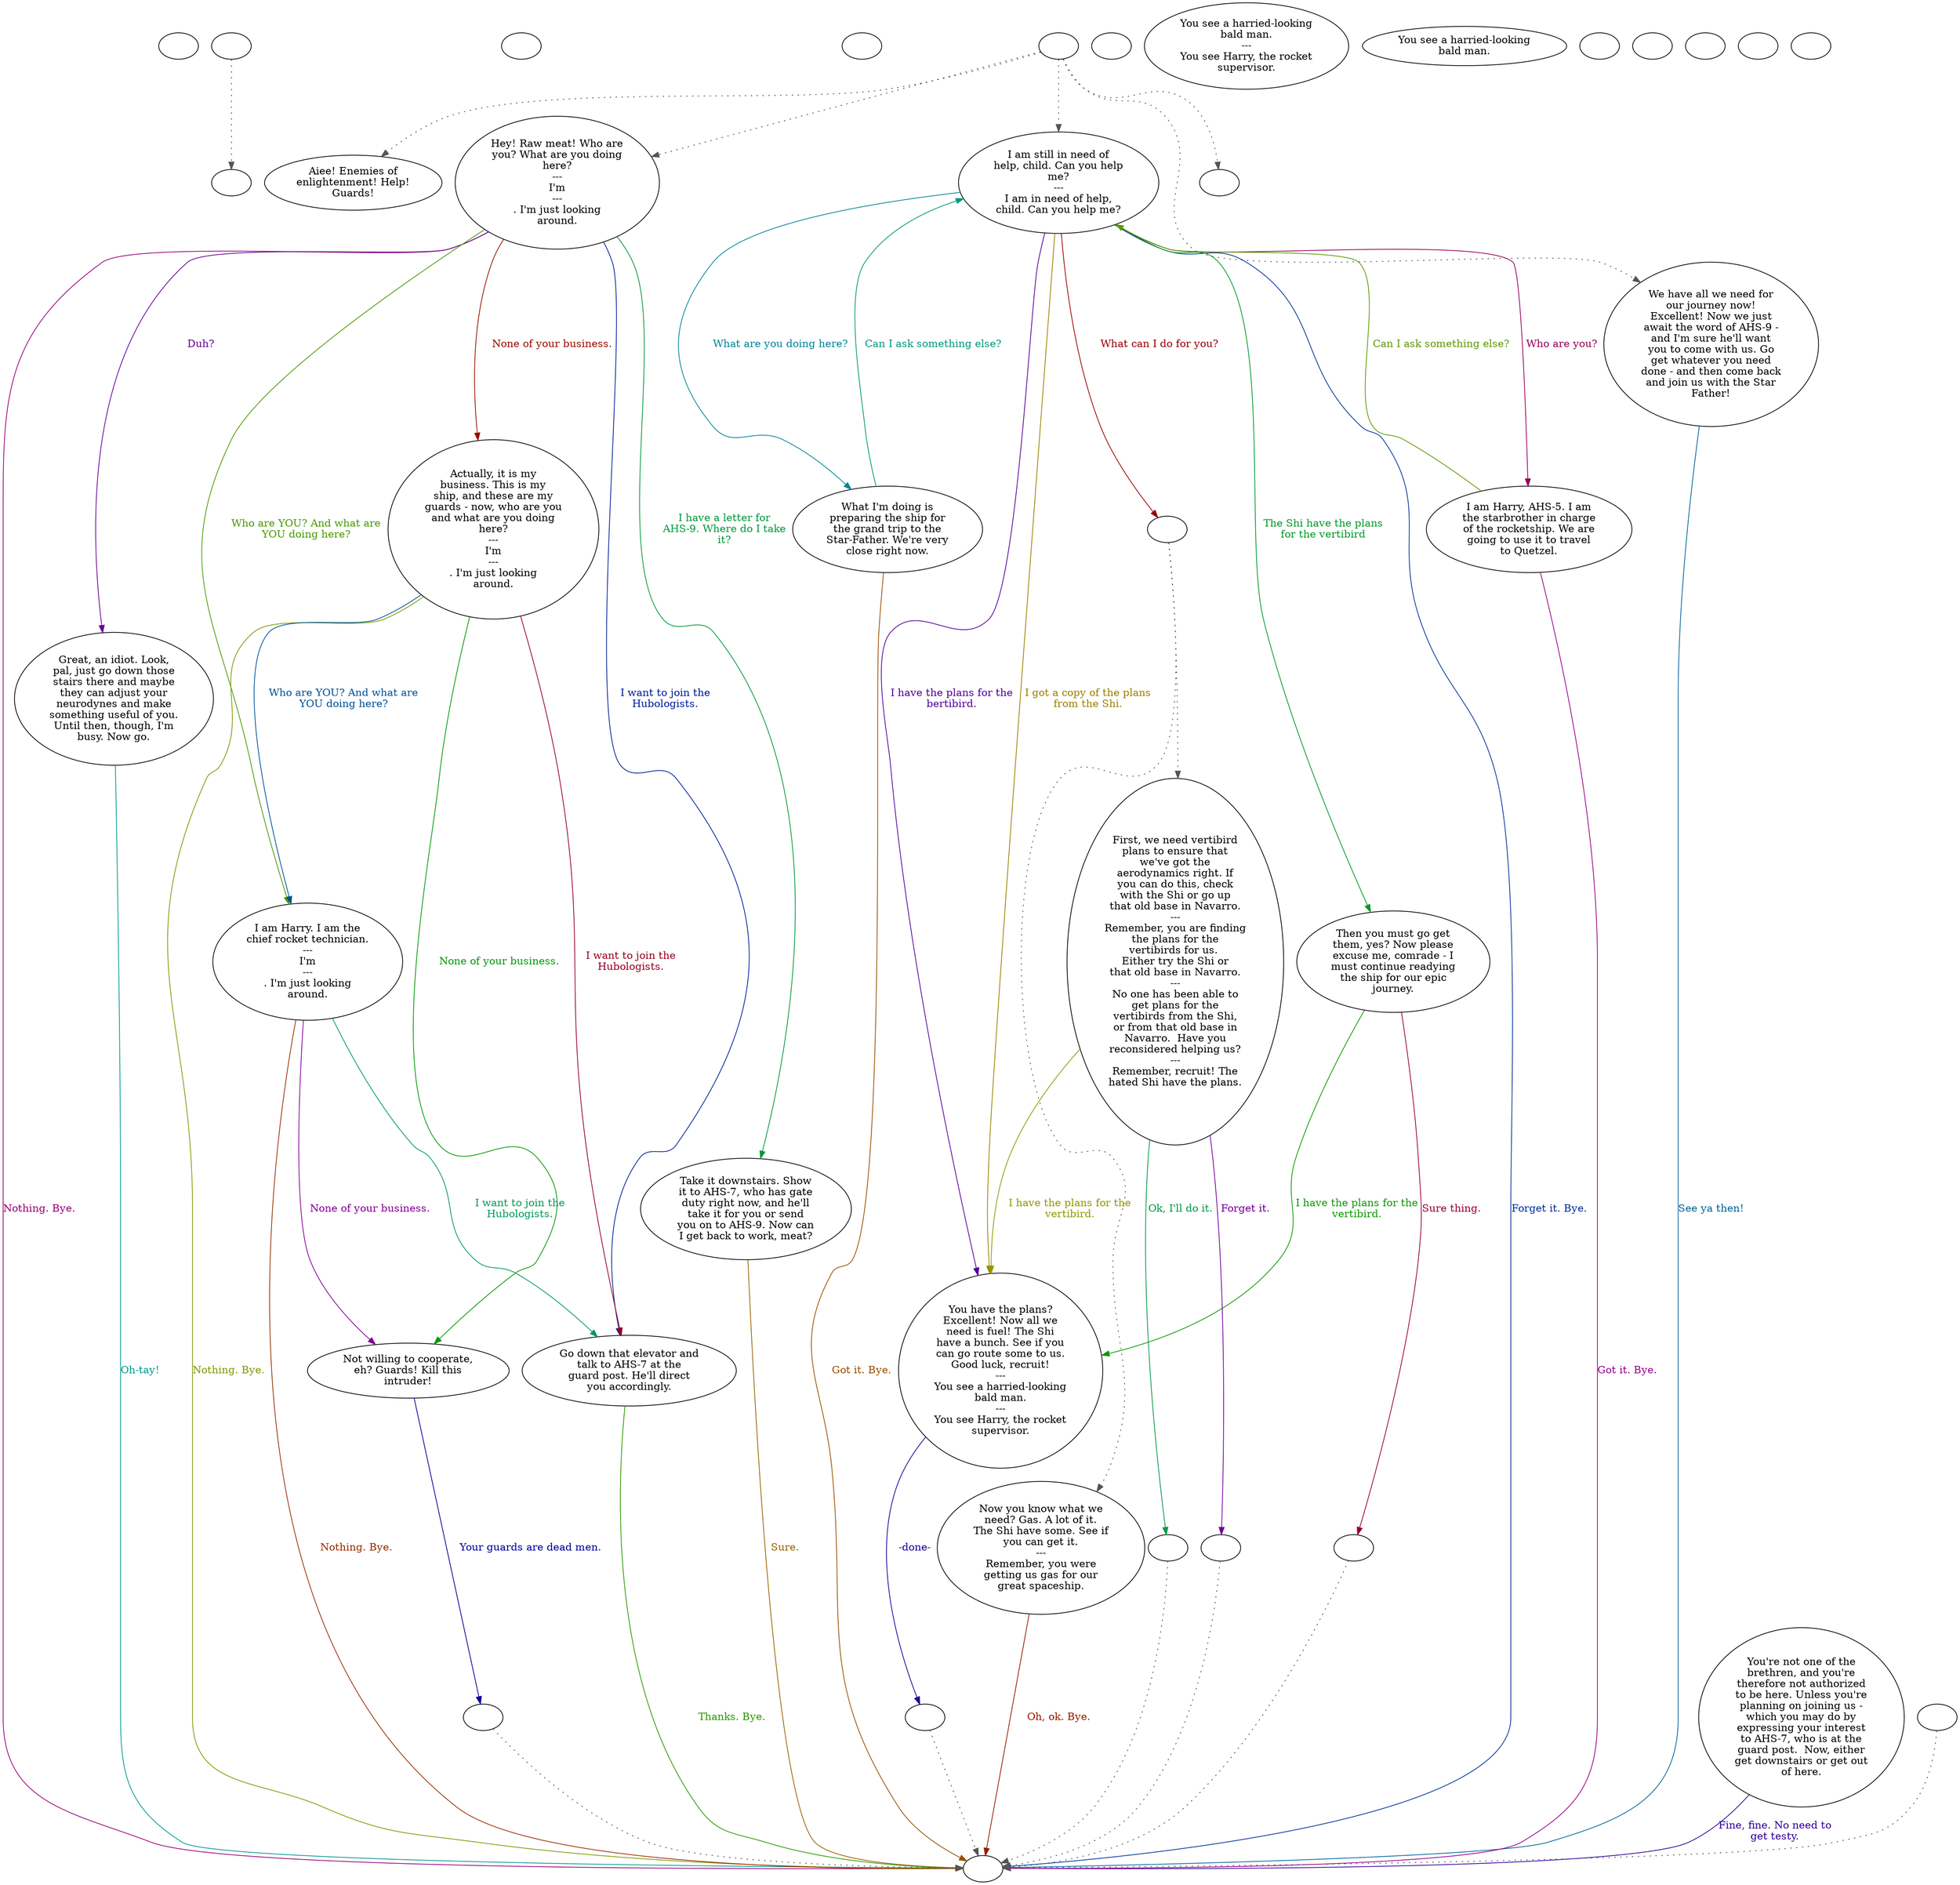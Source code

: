 digraph fcrocman {
  "checkPartyMembersNearDoor" [style=filled       fillcolor="#FFFFFF"       color="#000000"]
  "checkPartyMembersNearDoor" [label=""]
  "old_pickup_p_proc" [style=filled       fillcolor="#FFFFFF"       color="#000000"]
  "old_pickup_p_proc" [label=""]
  "pickup_p_proc" [style=filled       fillcolor="#FFFFFF"       color="#000000"]
  "pickup_p_proc" -> "old_pickup_p_proc" [style=dotted color="#555555"]
  "pickup_p_proc" [label=""]
  "start" [style=filled       fillcolor="#FFFFFF"       color="#000000"]
  "start" [label=""]
  "critter_p_proc" [style=filled       fillcolor="#FFFFFF"       color="#000000"]
  "critter_p_proc" [label=""]
  "talk_p_proc" [style=filled       fillcolor="#FFFFFF"       color="#000000"]
  "talk_p_proc" -> "Node001" [style=dotted color="#555555"]
  "talk_p_proc" -> "Node003" [style=dotted color="#555555"]
  "talk_p_proc" -> "Node011" [style=dotted color="#555555"]
  "talk_p_proc" -> "Node016" [style=dotted color="#555555"]
  "talk_p_proc" -> "DoCallGuards" [style=dotted color="#555555"]
  "talk_p_proc" [label=""]
  "destroy_p_proc" [style=filled       fillcolor="#FFFFFF"       color="#000000"]
  "destroy_p_proc" [label=""]
  "look_at_p_proc" [style=filled       fillcolor="#FFFFFF"       color="#000000"]
  "look_at_p_proc" [label="You see a harried-looking\nbald man.\n---\nYou see Harry, the rocket\nsupervisor."]
  "description_p_proc" [style=filled       fillcolor="#FFFFFF"       color="#000000"]
  "description_p_proc" [label="You see a harried-looking\nbald man."]
  "use_skill_on_p_proc" [style=filled       fillcolor="#FFFFFF"       color="#000000"]
  "use_skill_on_p_proc" [label=""]
  "damage_p_proc" [style=filled       fillcolor="#FFFFFF"       color="#000000"]
  "damage_p_proc" [label=""]
  "map_enter_p_proc" [style=filled       fillcolor="#FFFFFF"       color="#000000"]
  "map_enter_p_proc" [label=""]
  "Node998" [style=filled       fillcolor="#FFFFFF"       color="#000000"]
  "Node998" [label=""]
  "Node999" [style=filled       fillcolor="#FFFFFF"       color="#000000"]
  "Node999" [label=""]
  "Node001" [style=filled       fillcolor="#FFFFFF"       color="#000000"]
  "Node001" [label="Aiee! Enemies of\nenlightenment! Help!\nGuards!"]
  "Node003" [style=filled       fillcolor="#FFFFFF"       color="#000000"]
  "Node003" [label="Hey! Raw meat! Who are\nyou? What are you doing\nhere?\n---\nI'm\n---\n. I'm just looking\naround."]
  "Node003" -> "Node004" [label="Duh?" color="#680099" fontcolor="#680099"]
  "Node003" -> "Node005" [label="I have a letter for\nAHS-9. Where do I take\nit?" color="#00993B" fontcolor="#00993B"]
  "Node003" -> "Node007" [label="None of your business." color="#990E00" fontcolor="#990E00"]
  "Node003" -> "Node010" [label="I want to join the\nHubologists." color="#001E99" fontcolor="#001E99"]
  "Node003" -> "Node008" [label="Who are YOU? And what are\nYOU doing here?" color="#4B9900" fontcolor="#4B9900"]
  "Node003" -> "Node999" [label="Nothing. Bye." color="#990078" fontcolor="#990078"]
  "Node004" [style=filled       fillcolor="#FFFFFF"       color="#000000"]
  "Node004" [label="Great, an idiot. Look,\npal, just go down those\nstairs there and maybe\nthey can adjust your\nneurodynes and make\nsomething useful of you.\nUntil then, though, I'm\nbusy. Now go."]
  "Node004" -> "Node999" [label="Oh-tay!" color="#00998E" fontcolor="#00998E"]
  "Node005" [style=filled       fillcolor="#FFFFFF"       color="#000000"]
  "Node005" [label="Take it downstairs. Show\nit to AHS-7, who has gate\nduty right now, and he'll\ntake it for you or send\nyou on to AHS-9. Now can\nI get back to work, meat?"]
  "Node005" -> "Node999" [label="Sure." color="#996100" fontcolor="#996100"]
  "Node006" [style=filled       fillcolor="#FFFFFF"       color="#000000"]
  "Node006" [label="You're not one of the\nbrethren, and you're\ntherefore not authorized\nto be here. Unless you're\nplanning on joining us -\nwhich you may do by\nexpressing your interest\nto AHS-7, who is at the\nguard post.  Now, either\nget downstairs or get out\nof here."]
  "Node006" -> "Node999" [label="Fine, fine. No need to\nget testy." color="#340099" fontcolor="#340099"]
  "Node007" [style=filled       fillcolor="#FFFFFF"       color="#000000"]
  "Node007" [label="Actually, it is my\nbusiness. This is my\nship, and these are my\nguards - now, who are you\nand what are you doing\nhere?\n---\nI'm\n---\n. I'm just looking\naround."]
  "Node007" -> "Node009" [label="None of your business." color="#009908" fontcolor="#009908"]
  "Node007" -> "Node010" [label="I want to join the\nHubologists." color="#990025" fontcolor="#990025"]
  "Node007" -> "Node008" [label="Who are YOU? And what are\nYOU doing here?" color="#005199" fontcolor="#005199"]
  "Node007" -> "Node999" [label="Nothing. Bye." color="#7E9900" fontcolor="#7E9900"]
  "Node008" [style=filled       fillcolor="#FFFFFF"       color="#000000"]
  "Node008" [label="I am Harry. I am the\nchief rocket technician.\n---\nI'm\n---\n. I'm just looking\naround."]
  "Node008" -> "Node009" [label="None of your business." color="#870099" fontcolor="#870099"]
  "Node008" -> "Node010" [label="I want to join the\nHubologists." color="#00995B" fontcolor="#00995B"]
  "Node008" -> "Node999" [label="Nothing. Bye." color="#992E00" fontcolor="#992E00"]
  "Node009" [style=filled       fillcolor="#FFFFFF"       color="#000000"]
  "Node009" [label="Not willing to cooperate,\neh? Guards! Kill this\nintruder!"]
  "Node009" -> "Node999a" [label="Your guards are dead men." color="#010099" fontcolor="#010099"]
  "Node010" [style=filled       fillcolor="#FFFFFF"       color="#000000"]
  "Node010" [label="Go down that elevator and\ntalk to AHS-7 at the\nguard post. He'll direct\nyou accordingly."]
  "Node010" -> "Node999" [label="Thanks. Bye." color="#2B9900" fontcolor="#2B9900"]
  "Node011" [style=filled       fillcolor="#FFFFFF"       color="#000000"]
  "Node011" [label="I am still in need of\nhelp, child. Can you help\nme?\n---\nI am in need of help,\nchild. Can you help me?"]
  "Node011" -> "Node012" [label="Who are you?" color="#990058" fontcolor="#990058"]
  "Node011" -> "Node013" [label="What are you doing here?" color="#008599" fontcolor="#008599"]
  "Node011" -> "Node014" [label="I got a copy of the plans\nfrom the Shi." color="#998100" fontcolor="#998100"]
  "Node011" -> "Node014" [label="I have the plans for the\nbertibird." color="#540099" fontcolor="#540099"]
  "Node011" -> "Node015" [label="The Shi have the plans\nfor the vertibird" color="#009927" fontcolor="#009927"]
  "Node011" -> "Node1718" [label="What can I do for you?" color="#990005" fontcolor="#990005"]
  "Node011" -> "Node999" [label="Forget it. Bye." color="#003299" fontcolor="#003299"]
  "Node012" [style=filled       fillcolor="#FFFFFF"       color="#000000"]
  "Node012" [label="I am Harry, AHS-5. I am\nthe starbrother in charge\nof the rocketship. We are\ngoing to use it to travel\nto Quetzel."]
  "Node012" -> "Node011" [label="Can I ask something else?" color="#5F9900" fontcolor="#5F9900"]
  "Node012" -> "Node999" [label="Got it. Bye." color="#99008B" fontcolor="#99008B"]
  "Node013" [style=filled       fillcolor="#FFFFFF"       color="#000000"]
  "Node013" [label="What I'm doing is\npreparing the ship for\nthe grand trip to the\nStar-Father. We're very\nclose right now."]
  "Node013" -> "Node011" [label="Can I ask something else?" color="#00997A" fontcolor="#00997A"]
  "Node013" -> "Node999" [label="Got it. Bye." color="#994E00" fontcolor="#994E00"]
  "Node014" [style=filled       fillcolor="#FFFFFF"       color="#000000"]
  "Node014" [label="You have the plans?\nExcellent! Now all we\nneed is fuel! The Shi\nhave a bunch. See if you\ncan go route some to us.\nGood luck, recruit!\n---\nYou see a harried-looking\nbald man.\n---\nYou see Harry, the rocket\nsupervisor."]
  "Node014" -> "NodeEndTake" [label="-done-" color="#210099" fontcolor="#210099"]
  "Node015" [style=filled       fillcolor="#FFFFFF"       color="#000000"]
  "Node015" [label="Then you must go get\nthem, yes? Now please\nexcuse me, comrade - I\nmust continue readying\nthe ship for our epic\njourney."]
  "Node015" -> "Node014" [label="I have the plans for the\nvertibird." color="#0C9900" fontcolor="#0C9900"]
  "Node015" -> "Node999c" [label="Sure thing." color="#990038" fontcolor="#990038"]
  "Node016" [style=filled       fillcolor="#FFFFFF"       color="#000000"]
  "Node016" [label="We have all we need for\nour journey now!\nExcellent! Now we just\nawait the word of AHS-9 -\nand I'm sure he'll want\nyou to come with us. Go\nget whatever you need\ndone - and then come back\nand join us with the Star\nFather!"]
  "Node016" -> "Node999" [label="See ya then!" color="#006599" fontcolor="#006599"]
  "Node017" [style=filled       fillcolor="#FFFFFF"       color="#000000"]
  "Node017" [label="First, we need vertibird\nplans to ensure that\nwe've got the\naerodynamics right. If\nyou can do this, check\nwith the Shi or go up\nthat old base in Navarro.\n---\nRemember, you are finding\nthe plans for the\nvertibirds for us. \nEither try the Shi or\nthat old base in Navarro.\n---\nNo one has been able to\nget plans for the\nvertibirds from the Shi,\nor from that old base in\nNavarro.  Have you\nreconsidered helping us?\n---\nRemember, recruit! The\nhated Shi have the plans."]
  "Node017" -> "Node014" [label="I have the plans for the\nvertibird." color="#929900" fontcolor="#929900"]
  "Node017" -> "Node999d" [label="Forget it." color="#740099" fontcolor="#740099"]
  "Node017" -> "Node999e" [label="Ok, I'll do it." color="#009947" fontcolor="#009947"]
  "Node018" [style=filled       fillcolor="#FFFFFF"       color="#000000"]
  "Node018" [label="Now you know what we\nneed? Gas. A lot of it.\nThe Shi have some. See if\nyou can get it.\n---\nRemember, you were\ngetting us gas for our\ngreat spaceship."]
  "Node018" -> "Node999" [label="Oh, ok. Bye." color="#991A00" fontcolor="#991A00"]
  "in_bitch_bounds" [style=filled       fillcolor="#FFFFFF"       color="#000000"]
  "in_bitch_bounds" [label=""]
  "DoCallGuards" [style=filled       fillcolor="#FFFFFF"       color="#000000"]
  "DoCallGuards" [label=""]
  "Node999a" [style=filled       fillcolor="#FFFFFF"       color="#000000"]
  "Node999a" -> "Node999" [style=dotted color="#555555"]
  "Node999a" [label=""]
  "Node1718" [style=filled       fillcolor="#FFFFFF"       color="#000000"]
  "Node1718" -> "Node017" [style=dotted color="#555555"]
  "Node1718" -> "Node018" [style=dotted color="#555555"]
  "Node1718" [label=""]
  "Node999b" [style=filled       fillcolor="#FFFFFF"       color="#000000"]
  "Node999b" -> "Node999" [style=dotted color="#555555"]
  "Node999b" [label=""]
  "NodeEndTake" [style=filled       fillcolor="#FFFFFF"       color="#000000"]
  "NodeEndTake" -> "Node999" [style=dotted color="#555555"]
  "NodeEndTake" [label=""]
  "Node999c" [style=filled       fillcolor="#FFFFFF"       color="#000000"]
  "Node999c" -> "Node999" [style=dotted color="#555555"]
  "Node999c" [label=""]
  "Node999d" [style=filled       fillcolor="#FFFFFF"       color="#000000"]
  "Node999d" -> "Node999" [style=dotted color="#555555"]
  "Node999d" [label=""]
  "Node999e" [style=filled       fillcolor="#FFFFFF"       color="#000000"]
  "Node999e" -> "Node999" [style=dotted color="#555555"]
  "Node999e" [label=""]
}